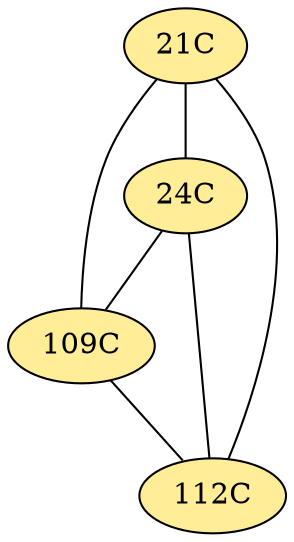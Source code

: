 // The Round Table
graph {
	"21C" [fillcolor="#FFED97" style=radial]
	"24C" [fillcolor="#FFED97" style=radial]
	"21C" -- "24C" [penwidth=1]
	"21C" [fillcolor="#FFED97" style=radial]
	"109C" [fillcolor="#FFED97" style=radial]
	"21C" -- "109C" [penwidth=1]
	"21C" [fillcolor="#FFED97" style=radial]
	"112C" [fillcolor="#FFED97" style=radial]
	"21C" -- "112C" [penwidth=1]
	"24C" [fillcolor="#FFED97" style=radial]
	"109C" [fillcolor="#FFED97" style=radial]
	"24C" -- "109C" [penwidth=1]
	"24C" [fillcolor="#FFED97" style=radial]
	"112C" [fillcolor="#FFED97" style=radial]
	"24C" -- "112C" [penwidth=1]
	"109C" [fillcolor="#FFED97" style=radial]
	"112C" [fillcolor="#FFED97" style=radial]
	"109C" -- "112C" [penwidth=1]
}
